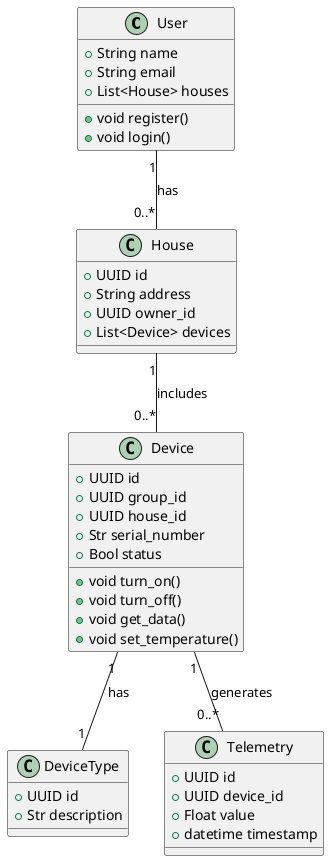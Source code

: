 @startuml
class User {
  +String name
  +String email
  +List<House> houses
  +void register()
  +void login()
}

class House {
  +UUID id
  +String address
  +UUID owner_id
  +List<Device> devices
}

class Device {
  +UUID id
  +UUID group_id
  +UUID house_id
  +Str serial_number
  +Bool status
  +void turn_on()
  +void turn_off()
  +void get_data()
  +void set_temperature()
}

class DeviceType {
  +UUID id
  +Str description
}

class Telemetry {
  +UUID id
  +UUID device_id
  +Float value
  +datetime timestamp
}


User "1" -- "0..*" House : has
House "1" -- "0..*" Device : includes
Device "1" -- "1" DeviceType : has
Device "1" -- "0..*" Telemetry : generates

@enduml